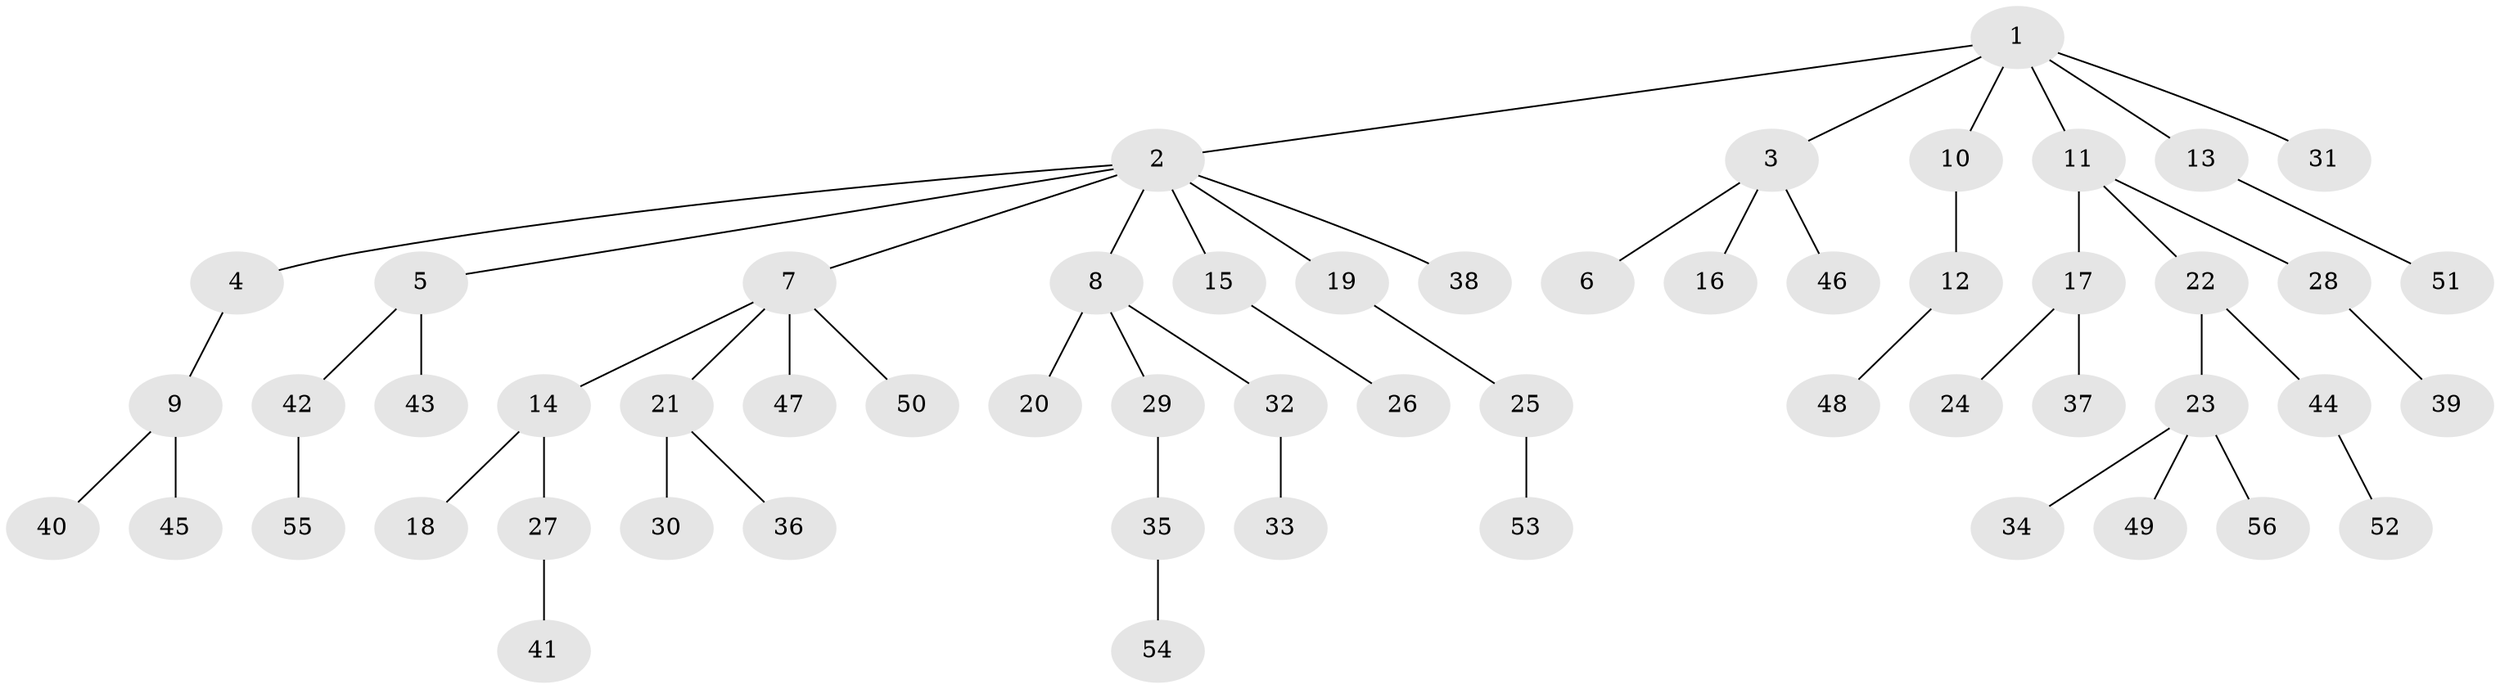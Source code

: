 // Generated by graph-tools (version 1.1) at 2025/26/03/09/25 03:26:28]
// undirected, 56 vertices, 55 edges
graph export_dot {
graph [start="1"]
  node [color=gray90,style=filled];
  1;
  2;
  3;
  4;
  5;
  6;
  7;
  8;
  9;
  10;
  11;
  12;
  13;
  14;
  15;
  16;
  17;
  18;
  19;
  20;
  21;
  22;
  23;
  24;
  25;
  26;
  27;
  28;
  29;
  30;
  31;
  32;
  33;
  34;
  35;
  36;
  37;
  38;
  39;
  40;
  41;
  42;
  43;
  44;
  45;
  46;
  47;
  48;
  49;
  50;
  51;
  52;
  53;
  54;
  55;
  56;
  1 -- 2;
  1 -- 3;
  1 -- 10;
  1 -- 11;
  1 -- 13;
  1 -- 31;
  2 -- 4;
  2 -- 5;
  2 -- 7;
  2 -- 8;
  2 -- 15;
  2 -- 19;
  2 -- 38;
  3 -- 6;
  3 -- 16;
  3 -- 46;
  4 -- 9;
  5 -- 42;
  5 -- 43;
  7 -- 14;
  7 -- 21;
  7 -- 47;
  7 -- 50;
  8 -- 20;
  8 -- 29;
  8 -- 32;
  9 -- 40;
  9 -- 45;
  10 -- 12;
  11 -- 17;
  11 -- 22;
  11 -- 28;
  12 -- 48;
  13 -- 51;
  14 -- 18;
  14 -- 27;
  15 -- 26;
  17 -- 24;
  17 -- 37;
  19 -- 25;
  21 -- 30;
  21 -- 36;
  22 -- 23;
  22 -- 44;
  23 -- 34;
  23 -- 49;
  23 -- 56;
  25 -- 53;
  27 -- 41;
  28 -- 39;
  29 -- 35;
  32 -- 33;
  35 -- 54;
  42 -- 55;
  44 -- 52;
}
